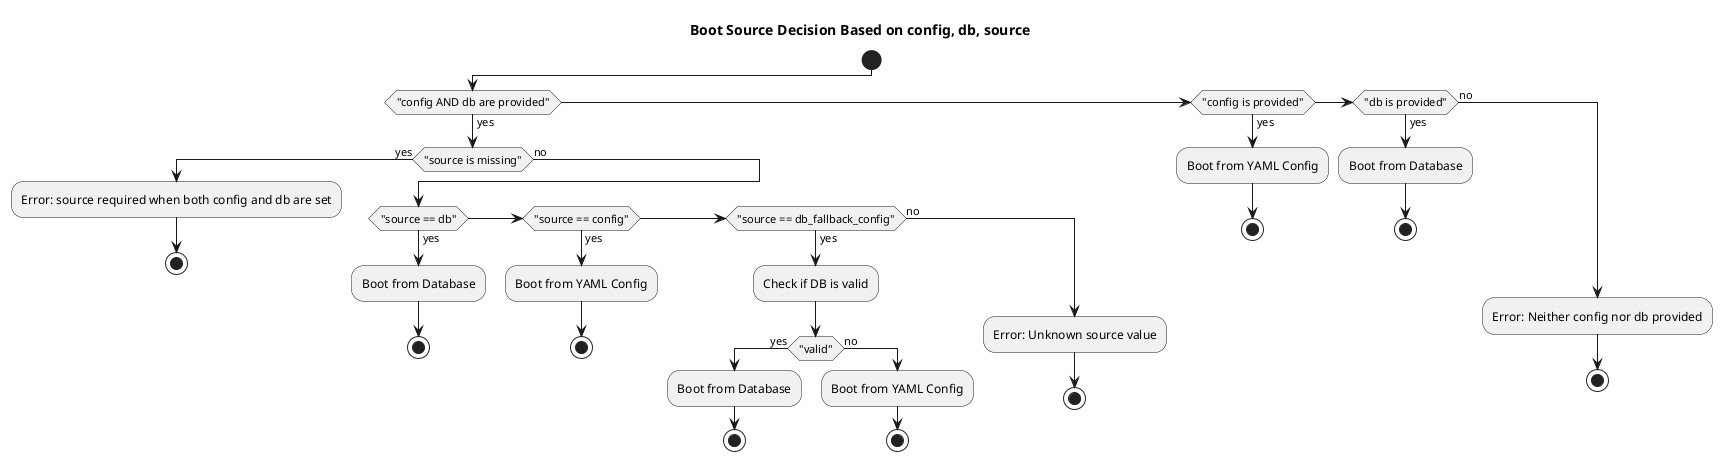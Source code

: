 @startuml
title Boot Source Decision Based on config, db, source

start

if ("config AND db are provided") then (yes)
    if ("source is missing") then (yes)
        :Error: source required when both config and db are set;
        stop
    else (no)
        if ("source == db") then (yes)
            :Boot from Database;
            stop
        else if ("source == config") then (yes)
            :Boot from YAML Config;
            stop
        else if ("source == db_fallback_config") then (yes)
            :Check if DB is valid;
            if ("valid") then (yes)
                :Boot from Database;
                stop
            else (no)
                :Boot from YAML Config;
                stop
            endif
        else (no)
            :Error: Unknown source value;
            stop
        endif
    endif
else if ("config is provided") then (yes)
    :Boot from YAML Config;
    stop
else if ("db is provided") then (yes)
    :Boot from Database;
    stop
else (no)
    :Error: Neither config nor db provided;
    stop
endif

@enduml
